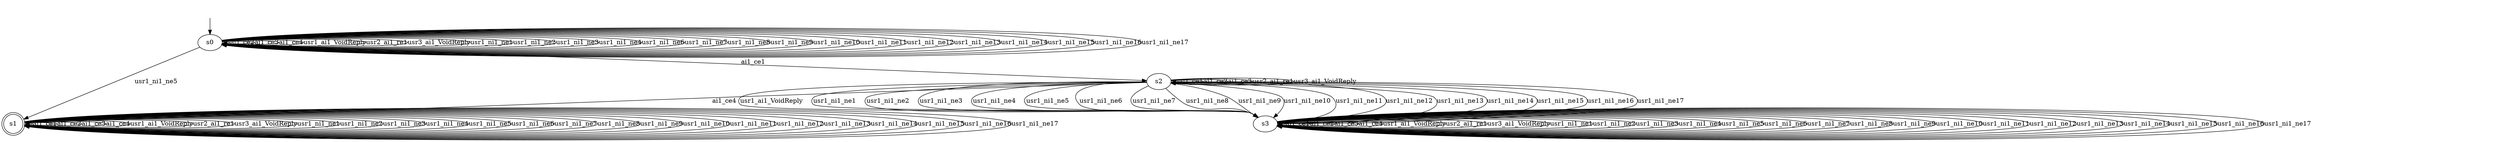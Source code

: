 digraph B {
s0 [label="s0"];
s1 [label="s1", shape=doublecircle];
s2 [label="s2"];
s3 [label="s3"];
s0 -> s2 [label="ai1_ce1"];
s0 -> s0 [label="ai1_ce2"];
s0 -> s0 [label="ai1_ce3"];
s0 -> s0 [label="ai1_ce4"];
s0 -> s0 [label="usr1_ai1_VoidReply"];
s0 -> s0 [label="usr2_ai1_re1"];
s0 -> s0 [label="usr3_ai1_VoidReply"];
s0 -> s0 [label="usr1_ni1_ne1"];
s0 -> s0 [label="usr1_ni1_ne2"];
s0 -> s0 [label="usr1_ni1_ne3"];
s0 -> s0 [label="usr1_ni1_ne4"];
s0 -> s1 [label="usr1_ni1_ne5"];
s0 -> s0 [label="usr1_ni1_ne6"];
s0 -> s0 [label="usr1_ni1_ne7"];
s0 -> s0 [label="usr1_ni1_ne8"];
s0 -> s0 [label="usr1_ni1_ne9"];
s0 -> s0 [label="usr1_ni1_ne10"];
s0 -> s0 [label="usr1_ni1_ne11"];
s0 -> s0 [label="usr1_ni1_ne12"];
s0 -> s0 [label="usr1_ni1_ne13"];
s0 -> s0 [label="usr1_ni1_ne14"];
s0 -> s0 [label="usr1_ni1_ne15"];
s0 -> s0 [label="usr1_ni1_ne16"];
s0 -> s0 [label="usr1_ni1_ne17"];
s1 -> s1 [label="ai1_ce1"];
s1 -> s1 [label="ai1_ce2"];
s1 -> s1 [label="ai1_ce3"];
s1 -> s1 [label="ai1_ce4"];
s1 -> s1 [label="usr1_ai1_VoidReply"];
s1 -> s1 [label="usr2_ai1_re1"];
s1 -> s1 [label="usr3_ai1_VoidReply"];
s1 -> s1 [label="usr1_ni1_ne1"];
s1 -> s1 [label="usr1_ni1_ne2"];
s1 -> s1 [label="usr1_ni1_ne3"];
s1 -> s1 [label="usr1_ni1_ne4"];
s1 -> s1 [label="usr1_ni1_ne5"];
s1 -> s1 [label="usr1_ni1_ne6"];
s1 -> s1 [label="usr1_ni1_ne7"];
s1 -> s1 [label="usr1_ni1_ne8"];
s1 -> s1 [label="usr1_ni1_ne9"];
s1 -> s1 [label="usr1_ni1_ne10"];
s1 -> s1 [label="usr1_ni1_ne11"];
s1 -> s1 [label="usr1_ni1_ne12"];
s1 -> s1 [label="usr1_ni1_ne13"];
s1 -> s1 [label="usr1_ni1_ne14"];
s1 -> s1 [label="usr1_ni1_ne15"];
s1 -> s1 [label="usr1_ni1_ne16"];
s1 -> s1 [label="usr1_ni1_ne17"];
s2 -> s2 [label="ai1_ce1"];
s2 -> s2 [label="ai1_ce2"];
s2 -> s2 [label="ai1_ce3"];
s2 -> s1 [label="ai1_ce4"];
s2 -> s3 [label="usr1_ai1_VoidReply"];
s2 -> s2 [label="usr2_ai1_re1"];
s2 -> s2 [label="usr3_ai1_VoidReply"];
s2 -> s3 [label="usr1_ni1_ne1"];
s2 -> s3 [label="usr1_ni1_ne2"];
s2 -> s3 [label="usr1_ni1_ne3"];
s2 -> s3 [label="usr1_ni1_ne4"];
s2 -> s3 [label="usr1_ni1_ne5"];
s2 -> s3 [label="usr1_ni1_ne6"];
s2 -> s3 [label="usr1_ni1_ne7"];
s2 -> s3 [label="usr1_ni1_ne8"];
s2 -> s3 [label="usr1_ni1_ne9"];
s2 -> s3 [label="usr1_ni1_ne10"];
s2 -> s3 [label="usr1_ni1_ne11"];
s2 -> s3 [label="usr1_ni1_ne12"];
s2 -> s3 [label="usr1_ni1_ne13"];
s2 -> s3 [label="usr1_ni1_ne14"];
s2 -> s3 [label="usr1_ni1_ne15"];
s2 -> s3 [label="usr1_ni1_ne16"];
s2 -> s3 [label="usr1_ni1_ne17"];
s3 -> s3 [label="ai1_ce1"];
s3 -> s3 [label="ai1_ce2"];
s3 -> s3 [label="ai1_ce3"];
s3 -> s3 [label="ai1_ce4"];
s3 -> s3 [label="usr1_ai1_VoidReply"];
s3 -> s3 [label="usr2_ai1_re1"];
s3 -> s3 [label="usr3_ai1_VoidReply"];
s3 -> s3 [label="usr1_ni1_ne1"];
s3 -> s3 [label="usr1_ni1_ne2"];
s3 -> s3 [label="usr1_ni1_ne3"];
s3 -> s3 [label="usr1_ni1_ne4"];
s3 -> s3 [label="usr1_ni1_ne5"];
s3 -> s3 [label="usr1_ni1_ne6"];
s3 -> s3 [label="usr1_ni1_ne7"];
s3 -> s3 [label="usr1_ni1_ne8"];
s3 -> s3 [label="usr1_ni1_ne9"];
s3 -> s3 [label="usr1_ni1_ne10"];
s3 -> s3 [label="usr1_ni1_ne11"];
s3 -> s3 [label="usr1_ni1_ne12"];
s3 -> s3 [label="usr1_ni1_ne13"];
s3 -> s3 [label="usr1_ni1_ne14"];
s3 -> s3 [label="usr1_ni1_ne15"];
s3 -> s3 [label="usr1_ni1_ne16"];
s3 -> s3 [label="usr1_ni1_ne17"];
__start0 [shape=none, label=""];
__start0 -> s0 [label=""];
}
